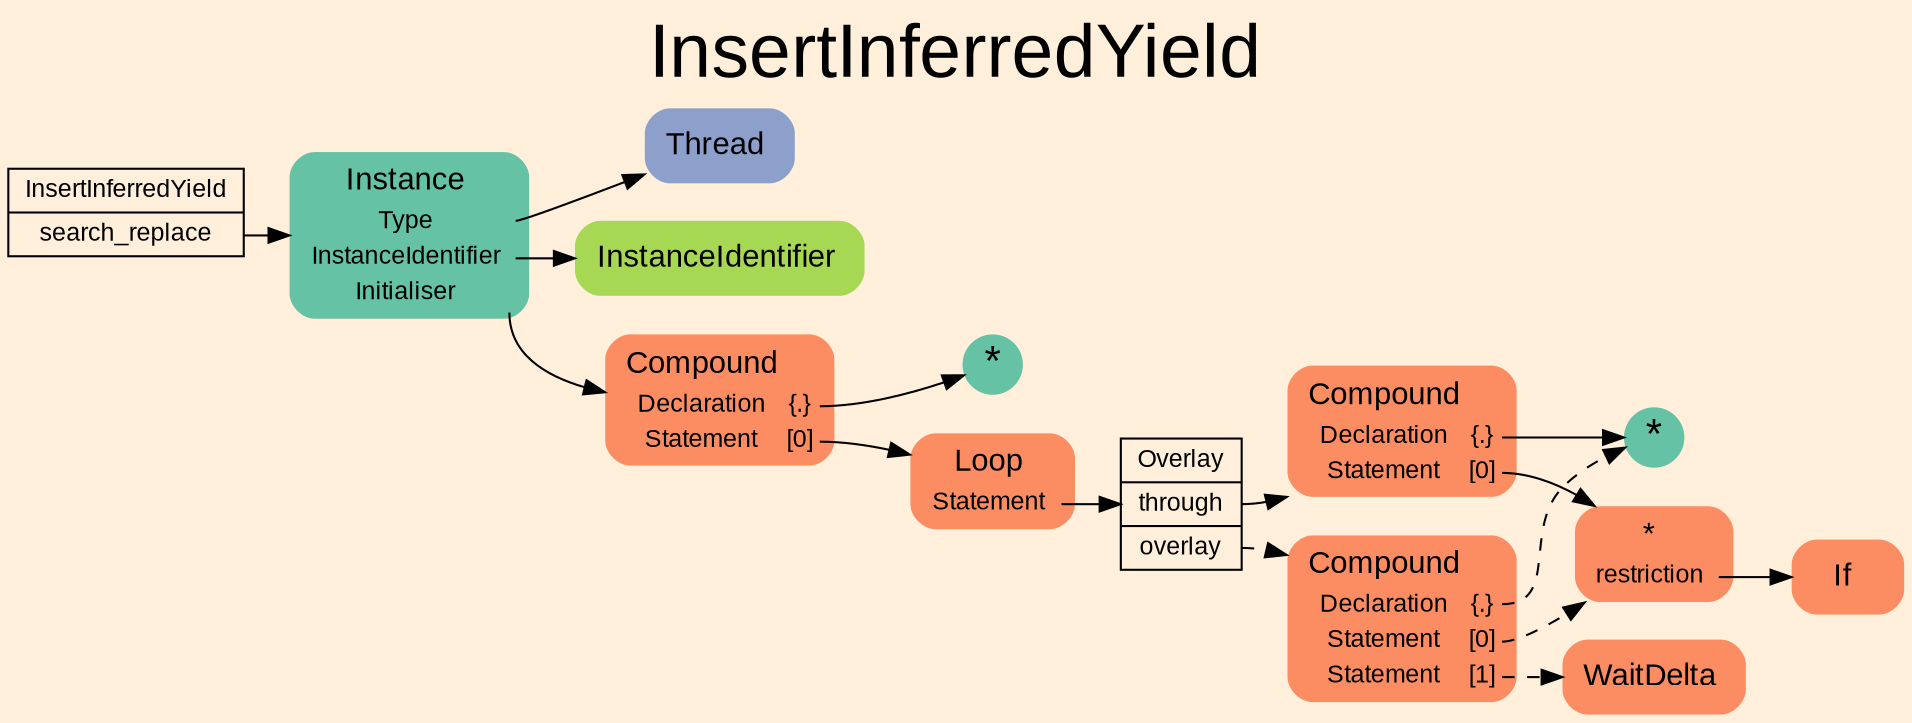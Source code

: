 digraph "InsertInferredYield" {
label = "InsertInferredYield"
labelloc = t
fontsize = "36"
graph [
    rankdir = "LR"
    ranksep = 0.3
    bgcolor = antiquewhite1
    color = black
    fontcolor = black
    fontname = "Arial"
];
node [
    fontname = "Arial"
];
edge [
    fontname = "Arial"
];

// -------------------- transformation figure --------------------
"CR#P88-0" [
    shape = "record"
    fillcolor = antiquewhite1
    label = "<fixed> InsertInferredYield | <port0> search_replace"
    style = "filled"
    fontsize = "12"
    color = black
    fontcolor = black
];

"#B-2-1670" [
    shape = "plaintext"
    fillcolor = "/set28/1"
    label = <<TABLE BORDER="0" CELLBORDER="0" CELLSPACING="0">
     <TR><TD><FONT POINT-SIZE="15.0">Instance</FONT></TD><TD></TD></TR>
     <TR><TD>Type</TD><TD PORT="port0"></TD></TR>
     <TR><TD>InstanceIdentifier</TD><TD PORT="port1"></TD></TR>
     <TR><TD>Initialiser</TD><TD PORT="port2"></TD></TR>
    </TABLE>>
    style = "rounded,filled"
    fontsize = "12"
];

"#B-2-1672" [
    shape = "plaintext"
    fillcolor = "/set28/3"
    label = <<TABLE BORDER="0" CELLBORDER="0" CELLSPACING="0">
     <TR><TD><FONT POINT-SIZE="15.0">Thread</FONT></TD><TD></TD></TR>
    </TABLE>>
    style = "rounded,filled"
    fontsize = "12"
];

"#B-2-1671" [
    shape = "plaintext"
    fillcolor = "/set28/5"
    label = <<TABLE BORDER="0" CELLBORDER="0" CELLSPACING="0">
     <TR><TD><FONT POINT-SIZE="15.0">InstanceIdentifier</FONT></TD><TD></TD></TR>
    </TABLE>>
    style = "rounded,filled"
    fontsize = "12"
];

"#B-2-1673" [
    shape = "plaintext"
    fillcolor = "/set28/2"
    label = <<TABLE BORDER="0" CELLBORDER="0" CELLSPACING="0">
     <TR><TD><FONT POINT-SIZE="15.0">Compound</FONT></TD><TD></TD></TR>
     <TR><TD>Declaration</TD><TD PORT="port0">{.}</TD></TR>
     <TR><TD>Statement</TD><TD PORT="port1">[0]</TD></TR>
    </TABLE>>
    style = "rounded,filled"
    fontsize = "12"
];

"#B-2-1677" [
    shape = "circle"
    fillcolor = "/set28/1"
    label = <*>
    style = "filled"
    fontsize = "20"
    penwidth = 0.0
    fixedsize = true
    width = 0.4
    height = 0.4
];

"#B-2-1685" [
    shape = "plaintext"
    fillcolor = "/set28/2"
    label = <<TABLE BORDER="0" CELLBORDER="0" CELLSPACING="0">
     <TR><TD><FONT POINT-SIZE="15.0">Loop</FONT></TD><TD></TD></TR>
     <TR><TD>Statement</TD><TD PORT="port0"></TD></TR>
    </TABLE>>
    style = "rounded,filled"
    fontsize = "12"
];

"#B-2-1681" [
    shape = "record"
    fillcolor = antiquewhite1
    label = "<fixed> Overlay | <port0> through | <port1> overlay"
    style = "filled"
    fontsize = "12"
    color = black
    fontcolor = black
];

"#B-2-1674" [
    shape = "plaintext"
    fillcolor = "/set28/2"
    label = <<TABLE BORDER="0" CELLBORDER="0" CELLSPACING="0">
     <TR><TD><FONT POINT-SIZE="15.0">Compound</FONT></TD><TD></TD></TR>
     <TR><TD>Declaration</TD><TD PORT="port0">{.}</TD></TR>
     <TR><TD>Statement</TD><TD PORT="port1">[0]</TD></TR>
    </TABLE>>
    style = "rounded,filled"
    fontsize = "12"
];

"#B-2-1678" [
    shape = "circle"
    fillcolor = "/set28/1"
    label = <*>
    style = "filled"
    fontsize = "20"
    penwidth = 0.0
    fixedsize = true
    width = 0.4
    height = 0.4
];

"#B-2-1679" [
    shape = "plaintext"
    fillcolor = "/set28/2"
    label = <<TABLE BORDER="0" CELLBORDER="0" CELLSPACING="0">
     <TR><TD><FONT POINT-SIZE="15.0">*</FONT></TD><TD></TD></TR>
     <TR><TD>restriction</TD><TD PORT="port0"></TD></TR>
    </TABLE>>
    style = "rounded,filled"
    fontsize = "12"
];

"#B-2-1693" [
    shape = "plaintext"
    fillcolor = "/set28/2"
    label = <<TABLE BORDER="0" CELLBORDER="0" CELLSPACING="0">
     <TR><TD><FONT POINT-SIZE="15.0">If</FONT></TD><TD></TD></TR>
    </TABLE>>
    style = "rounded,filled"
    fontsize = "12"
];

"#B-2-1676" [
    shape = "plaintext"
    fillcolor = "/set28/2"
    label = <<TABLE BORDER="0" CELLBORDER="0" CELLSPACING="0">
     <TR><TD><FONT POINT-SIZE="15.0">Compound</FONT></TD><TD></TD></TR>
     <TR><TD>Declaration</TD><TD PORT="port0">{.}</TD></TR>
     <TR><TD>Statement</TD><TD PORT="port1">[0]</TD></TR>
     <TR><TD>Statement</TD><TD PORT="port2">[1]</TD></TR>
    </TABLE>>
    style = "rounded,filled"
    fontsize = "12"
];

"#B-2-1684" [
    shape = "plaintext"
    fillcolor = "/set28/2"
    label = <<TABLE BORDER="0" CELLBORDER="0" CELLSPACING="0">
     <TR><TD><FONT POINT-SIZE="15.0">WaitDelta</FONT></TD><TD></TD></TR>
    </TABLE>>
    style = "rounded,filled"
    fontsize = "12"
];


// -------------------- links --------------------
// links for block CR#P88-0
"CR#P88-0":port0 -> "#B-2-1670" [
    color = black
    fontcolor = black
];

// links for block #B-2-1670
"#B-2-1670":port0 -> "#B-2-1672" [
    color = black
    fontcolor = black
];

"#B-2-1670":port1 -> "#B-2-1671" [
    color = black
    fontcolor = black
];

"#B-2-1670":port2 -> "#B-2-1673" [
    color = black
    fontcolor = black
];

// links for block #B-2-1672
// links for block #B-2-1671
// links for block #B-2-1673
"#B-2-1673":port0 -> "#B-2-1677" [
    color = black
    fontcolor = black
];

"#B-2-1673":port1 -> "#B-2-1685" [
    color = black
    fontcolor = black
];

// links for block #B-2-1677
// links for block #B-2-1685
"#B-2-1685":port0 -> "#B-2-1681" [
    color = black
    fontcolor = black
];

// links for block #B-2-1681
"#B-2-1681":port0 -> "#B-2-1674" [
    color = black
    fontcolor = black
];

"#B-2-1681":port1 -> "#B-2-1676" [
    style="dashed"
    color = black
    fontcolor = black
];

// links for block #B-2-1674
"#B-2-1674":port0 -> "#B-2-1678" [
    color = black
    fontcolor = black
];

"#B-2-1674":port1 -> "#B-2-1679" [
    color = black
    fontcolor = black
];

// links for block #B-2-1678
// links for block #B-2-1679
"#B-2-1679":port0 -> "#B-2-1693" [
    color = black
    fontcolor = black
];

// links for block #B-2-1693
// links for block #B-2-1676
"#B-2-1676":port0 -> "#B-2-1678" [
    style="dashed"
    color = black
    fontcolor = black
];

"#B-2-1676":port1 -> "#B-2-1679" [
    style="dashed"
    color = black
    fontcolor = black
];

"#B-2-1676":port2 -> "#B-2-1684" [
    style="dashed"
    color = black
    fontcolor = black
];

// links for block #B-2-1684
}
